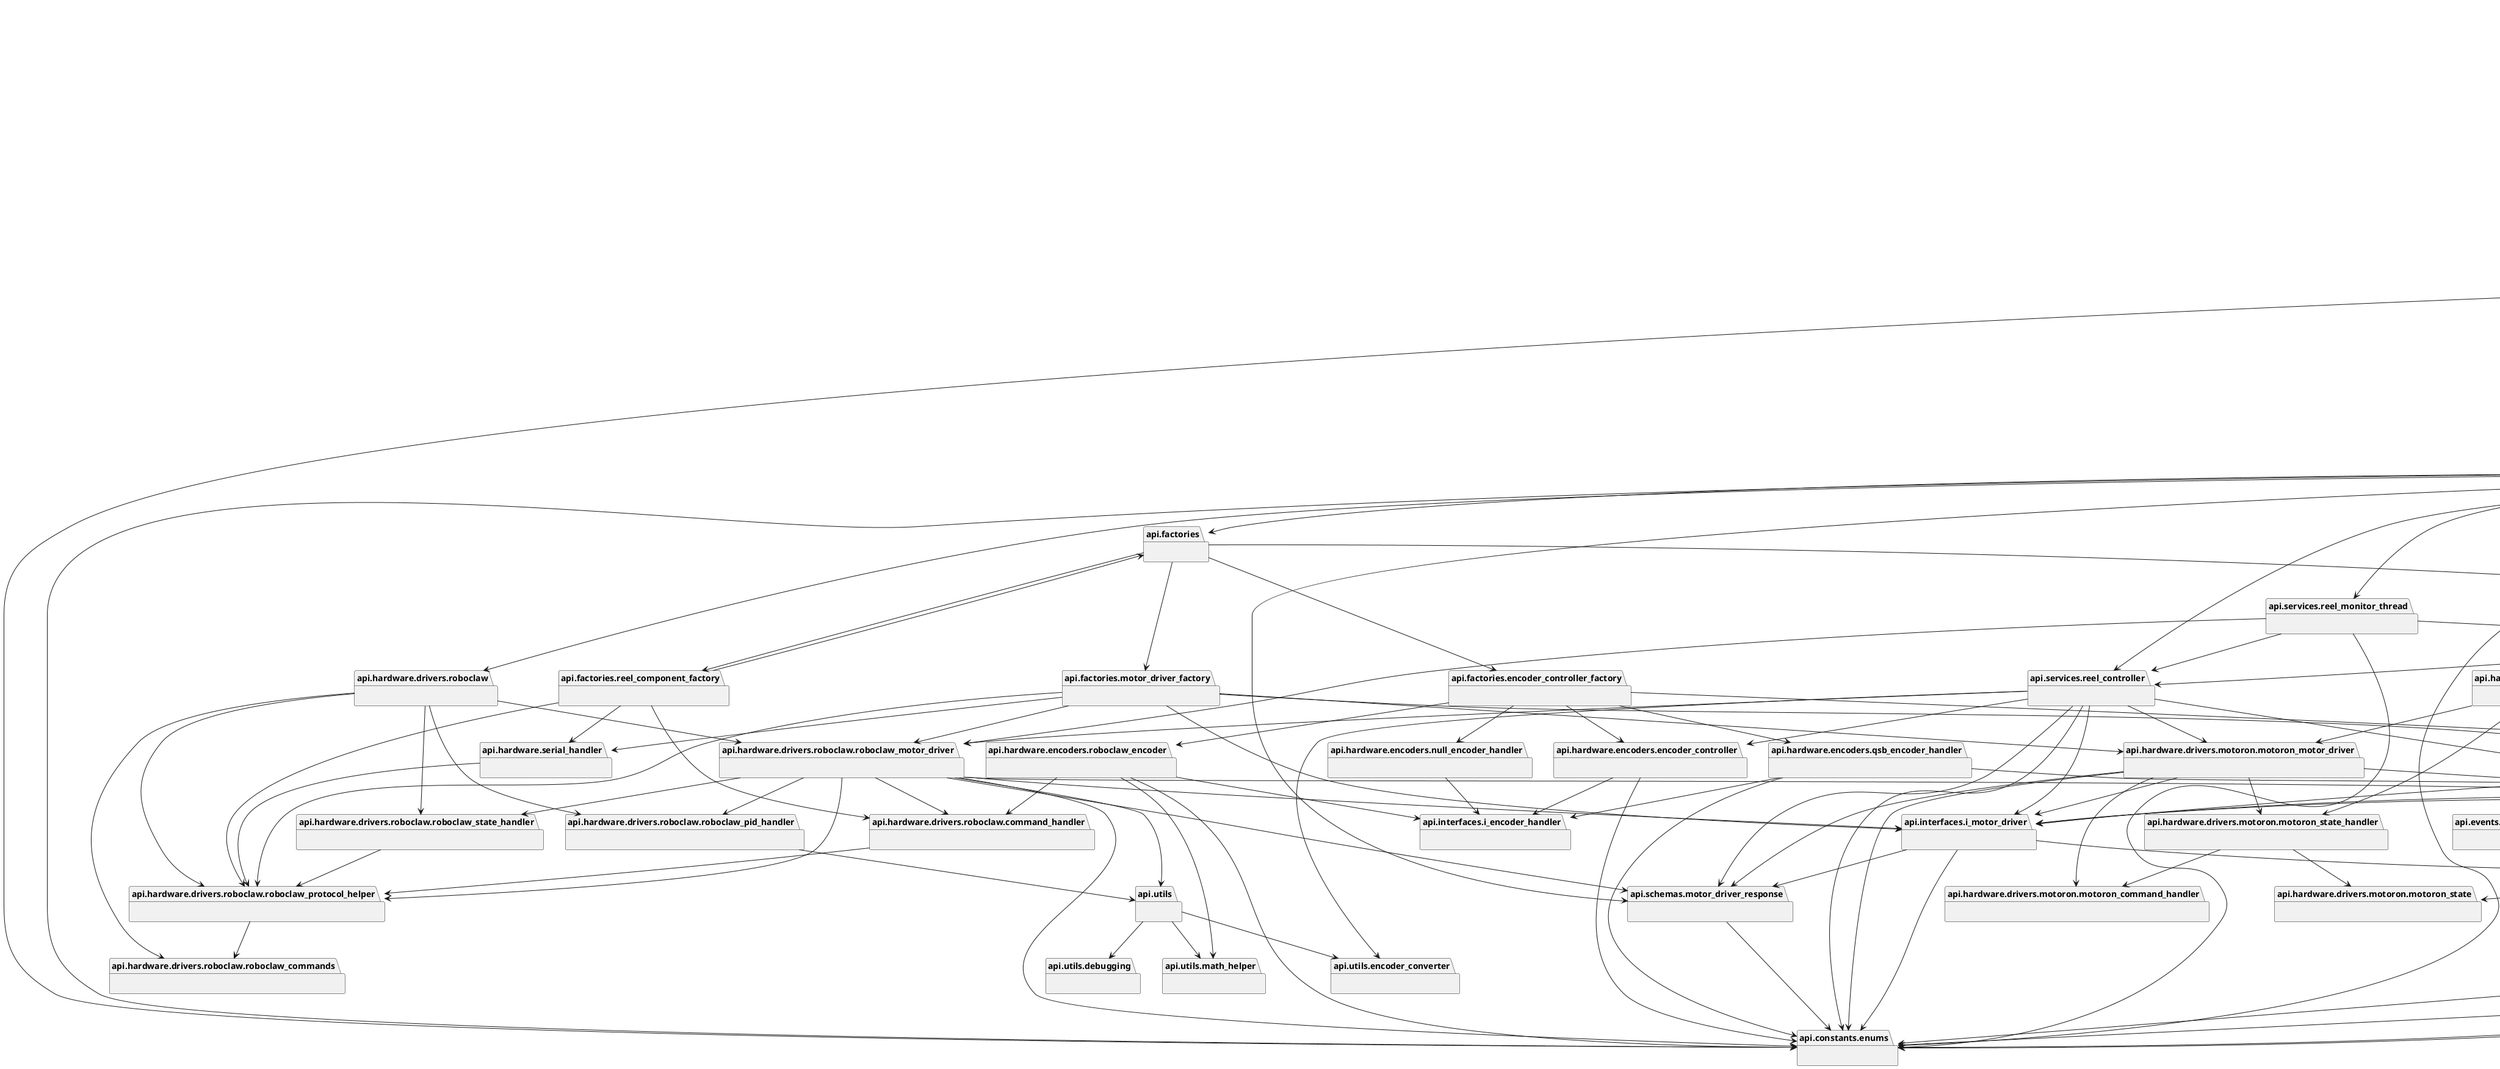 @startuml packages_ReelAPI
set namespaceSeparator none
package "api" as api {
}
package "api.config" as api.config {
}
package "api.config.config_setup_handler" as api.config.config_setup_handler {
}
package "api.config.json_config_handler" as api.config.json_config_handler {
}
package "api.config.yaml_config_handler" as api.config.yaml_config_handler {
}
package "api.constants" as api.constants {
}
package "api.constants.constants" as api.constants.constants {
}
package "api.constants.enums" as api.constants.enums {
}
package "api.events" as api.events {
}
package "api.events.event" as api.events.event {
}
package "api.events.event_channel" as api.events.event_channel {
}
package "api.exceptions" as api.exceptions {
}
package "api.exceptions.config_exceptions" as api.exceptions.config_exceptions {
}
package "api.exceptions.http" as api.exceptions.http {
}
package "api.factories" as api.factories {
}
package "api.factories.config_factory" as api.factories.config_factory {
}
package "api.factories.encoder_controller_factory" as api.factories.encoder_controller_factory {
}
package "api.factories.gpio_handler_factory" as api.factories.gpio_handler_factory {
}
package "api.factories.motor_driver_factory" as api.factories.motor_driver_factory {
}
package "api.factories.reel_component_factory" as api.factories.reel_component_factory {
}
package "api.hardware" as api.hardware {
}
package "api.hardware.drivers" as api.hardware.drivers {
}
package "api.hardware.drivers.motoron" as api.hardware.drivers.motoron {
}
package "api.hardware.drivers.motoron.motoron_command_handler" as api.hardware.drivers.motoron.motoron_command_handler {
}
package "api.hardware.drivers.motoron.motoron_motor_driver" as api.hardware.drivers.motoron.motoron_motor_driver {
}
package "api.hardware.drivers.motoron.motoron_state" as api.hardware.drivers.motoron.motoron_state {
}
package "api.hardware.drivers.motoron.motoron_state_handler" as api.hardware.drivers.motoron.motoron_state_handler {
}
package "api.hardware.drivers.roboclaw" as api.hardware.drivers.roboclaw {
}
package "api.hardware.drivers.roboclaw.command_handler" as api.hardware.drivers.roboclaw.command_handler {
}
package "api.hardware.drivers.roboclaw.roboclaw_commands" as api.hardware.drivers.roboclaw.roboclaw_commands {
}
package "api.hardware.drivers.roboclaw.roboclaw_motor_driver" as api.hardware.drivers.roboclaw.roboclaw_motor_driver {
}
package "api.hardware.drivers.roboclaw.roboclaw_pid_handler" as api.hardware.drivers.roboclaw.roboclaw_pid_handler {
}
package "api.hardware.drivers.roboclaw.roboclaw_protocol_helper" as api.hardware.drivers.roboclaw.roboclaw_protocol_helper {
}
package "api.hardware.drivers.roboclaw.roboclaw_state_handler" as api.hardware.drivers.roboclaw.roboclaw_state_handler {
}
package "api.hardware.encoders" as api.hardware.encoders {
}
package "api.hardware.encoders.encoder_controller" as api.hardware.encoders.encoder_controller {
}
package "api.hardware.encoders.null_encoder_handler" as api.hardware.encoders.null_encoder_handler {
}
package "api.hardware.encoders.qsb_encoder_handler" as api.hardware.encoders.qsb_encoder_handler {
}
package "api.hardware.encoders.roboclaw_encoder" as api.hardware.encoders.roboclaw_encoder {
}
package "api.hardware.gpio" as api.hardware.gpio {
}
package "api.hardware.gpio.control_box_gpio_handler" as api.hardware.gpio.control_box_gpio_handler {
}
package "api.hardware.gpio.control_pendant_gpio_handler" as api.hardware.gpio.control_pendant_gpio_handler {
}
package "api.hardware.gpio.null_gpio_handler" as api.hardware.gpio.null_gpio_handler {
}
package "api.hardware.serial_handler" as api.hardware.serial_handler {
}
package "api.interfaces" as api.interfaces {
}
package "api.interfaces.i_encoder_handler" as api.interfaces.i_encoder_handler {
}
package "api.interfaces.i_gpio_handler" as api.interfaces.i_gpio_handler {
}
package "api.interfaces.i_motor_driver" as api.interfaces.i_motor_driver {
}
package "api.main" as api.main {
}
package "api.main.app" as api.main.app {
}
package "api.main.app_settings" as api.main.app_settings {
}
package "api.main.auth" as api.main.auth {
}
package "api.main.core_settings" as api.main.core_settings {
}
package "api.main.database" as api.main.database {
}
package "api.main.security" as api.main.security {
}
package "api.main.validators" as api.main.validators {
}
package "api.models" as api.models {
}
package "api.models.mixins" as api.models.mixins {
}
package "api.models.user" as api.models.user {
}
package "api.repository" as api.repository {
}
package "api.repository.user" as api.repository.user {
}
package "api.routes" as api.routes {
}
package "api.routes.motor_endpoints" as api.routes.motor_endpoints {
}
package "api.routes.v1" as api.routes.v1 {
}
package "api.routes.v1.auth" as api.routes.v1.auth {
}
package "api.routes.v1.health" as api.routes.v1.health {
}
package "api.routes.v1.motor_reel_routes" as api.routes.v1.motor_reel_routes {
}
package "api.routes.v2" as api.routes.v2 {
}
package "api.routes.v2.health" as api.routes.v2.health {
}
package "api.run_tests" as api.run_tests {
}
package "api.schemas" as api.schemas {
}
package "api.schemas.cable_reel_save_data" as api.schemas.cable_reel_save_data {
}
package "api.schemas.configs" as api.schemas.configs {
}
package "api.schemas.health" as api.schemas.health {
}
package "api.schemas.manifest" as api.schemas.manifest {
}
package "api.schemas.motor_driver_response" as api.schemas.motor_driver_response {
}
package "api.schemas.security" as api.schemas.security {
}
package "api.schemas.v1" as api.schemas.v1 {
}
package "api.schemas.v1.heartbeat_schemas" as api.schemas.v1.heartbeat_schemas {
}
package "api.schemas.v1.motor_reel_schemas" as api.schemas.v1.motor_reel_schemas {
}
package "api.schemas.v1.shared_schemas" as api.schemas.v1.shared_schemas {
}
package "api.schemas.v1.user" as api.schemas.v1.user {
}
package "api.schemas.v2" as api.schemas.v2 {
}
package "api.services" as api.services {
}
package "api.services.reel_controller" as api.services.reel_controller {
}
package "api.services.reel_manager" as api.services.reel_manager {
}
package "api.services.reel_manager_wrapper" as api.services.reel_manager_wrapper {
}
package "api.services.reel_monitor_thread" as api.services.reel_monitor_thread {
}
package "api.utils" as api.utils {
}
package "api.utils.debugging" as api.utils.debugging {
}
package "api.utils.encoder_converter" as api.utils.encoder_converter {
}
package "api.utils.math_helper" as api.utils.math_helper {
}
package "api.utils.random_name_generator" as api.utils.random_name_generator {
}
package "api.utils.system_info" as api.utils.system_info {
}
api.config --> api.config.config_setup_handler
api.config --> api.config.json_config_handler
api.config --> api.config.yaml_config_handler
api.config.config_setup_handler --> api.config.json_config_handler
api.config.config_setup_handler --> api.config.yaml_config_handler
api.config.config_setup_handler --> api.constants.constants
api.config.json_config_handler --> api.constants.constants
api.config.json_config_handler --> api.schemas.cable_reel_save_data
api.config.yaml_config_handler --> api.constants.constants
api.config.yaml_config_handler --> api.schemas.cable_reel_save_data
api.constants --> api.constants.constants
api.constants --> api.constants.enums
api.events --> api.events.event
api.events --> api.events.event_channel
api.exceptions --> api.exceptions.config_exceptions
api.exceptions --> api.exceptions.http
api.factories --> api.factories.encoder_controller_factory
api.factories --> api.factories.gpio_handler_factory
api.factories --> api.factories.motor_driver_factory
api.factories --> api.factories.reel_component_factory
api.factories.config_factory --> api.schemas.configs
api.factories.encoder_controller_factory --> api.hardware.encoders.encoder_controller
api.factories.encoder_controller_factory --> api.hardware.encoders.null_encoder_handler
api.factories.encoder_controller_factory --> api.hardware.encoders.qsb_encoder_handler
api.factories.encoder_controller_factory --> api.hardware.encoders.roboclaw_encoder
api.factories.encoder_controller_factory --> api.schemas.configs
api.factories.gpio_handler_factory --> api.hardware.gpio
api.factories.gpio_handler_factory --> api.interfaces
api.factories.gpio_handler_factory --> api.schemas.configs
api.factories.gpio_handler_factory --> api.services.reel_controller
api.factories.motor_driver_factory --> api.hardware.drivers.motoron.motoron_motor_driver
api.factories.motor_driver_factory --> api.hardware.drivers.roboclaw.roboclaw_motor_driver
api.factories.motor_driver_factory --> api.hardware.drivers.roboclaw.roboclaw_protocol_helper
api.factories.motor_driver_factory --> api.hardware.serial_handler
api.factories.motor_driver_factory --> api.interfaces.i_motor_driver
api.factories.motor_driver_factory --> api.schemas.configs
api.factories.reel_component_factory --> api.factories
api.factories.reel_component_factory --> api.hardware.drivers.roboclaw.command_handler
api.factories.reel_component_factory --> api.hardware.drivers.roboclaw.roboclaw_protocol_helper
api.factories.reel_component_factory --> api.hardware.serial_handler
api.hardware.drivers.motoron --> api.hardware.drivers.motoron.motoron_motor_driver
api.hardware.drivers.motoron --> api.hardware.drivers.motoron.motoron_state
api.hardware.drivers.motoron --> api.hardware.drivers.motoron.motoron_state_handler
api.hardware.drivers.motoron.motoron_motor_driver --> api.constants.enums
api.hardware.drivers.motoron.motoron_motor_driver --> api.hardware.drivers.motoron.motoron_command_handler
api.hardware.drivers.motoron.motoron_motor_driver --> api.hardware.drivers.motoron.motoron_state_handler
api.hardware.drivers.motoron.motoron_motor_driver --> api.interfaces.i_motor_driver
api.hardware.drivers.motoron.motoron_motor_driver --> api.schemas.configs
api.hardware.drivers.motoron.motoron_motor_driver --> api.schemas.motor_driver_response
api.hardware.drivers.motoron.motoron_state_handler --> api.hardware.drivers.motoron.motoron_command_handler
api.hardware.drivers.motoron.motoron_state_handler --> api.hardware.drivers.motoron.motoron_state
api.hardware.drivers.roboclaw --> api.hardware.drivers.roboclaw.roboclaw_commands
api.hardware.drivers.roboclaw --> api.hardware.drivers.roboclaw.roboclaw_motor_driver
api.hardware.drivers.roboclaw --> api.hardware.drivers.roboclaw.roboclaw_pid_handler
api.hardware.drivers.roboclaw --> api.hardware.drivers.roboclaw.roboclaw_protocol_helper
api.hardware.drivers.roboclaw --> api.hardware.drivers.roboclaw.roboclaw_state_handler
api.hardware.drivers.roboclaw.command_handler --> api.hardware.drivers.roboclaw.roboclaw_protocol_helper
api.hardware.drivers.roboclaw.roboclaw_motor_driver --> api.constants.enums
api.hardware.drivers.roboclaw.roboclaw_motor_driver --> api.hardware.drivers.roboclaw.command_handler
api.hardware.drivers.roboclaw.roboclaw_motor_driver --> api.hardware.drivers.roboclaw.roboclaw_pid_handler
api.hardware.drivers.roboclaw.roboclaw_motor_driver --> api.hardware.drivers.roboclaw.roboclaw_protocol_helper
api.hardware.drivers.roboclaw.roboclaw_motor_driver --> api.hardware.drivers.roboclaw.roboclaw_state_handler
api.hardware.drivers.roboclaw.roboclaw_motor_driver --> api.interfaces.i_motor_driver
api.hardware.drivers.roboclaw.roboclaw_motor_driver --> api.schemas.configs
api.hardware.drivers.roboclaw.roboclaw_motor_driver --> api.schemas.motor_driver_response
api.hardware.drivers.roboclaw.roboclaw_motor_driver --> api.utils
api.hardware.drivers.roboclaw.roboclaw_pid_handler --> api.utils
api.hardware.drivers.roboclaw.roboclaw_protocol_helper --> api.hardware.drivers.roboclaw.roboclaw_commands
api.hardware.drivers.roboclaw.roboclaw_state_handler --> api.hardware.drivers.roboclaw.roboclaw_protocol_helper
api.hardware.encoders.encoder_controller --> api.constants.enums
api.hardware.encoders.encoder_controller --> api.interfaces.i_encoder_handler
api.hardware.encoders.null_encoder_handler --> api.interfaces.i_encoder_handler
api.hardware.encoders.qsb_encoder_handler --> api.constants.enums
api.hardware.encoders.qsb_encoder_handler --> api.interfaces.i_encoder_handler
api.hardware.encoders.qsb_encoder_handler --> api.schemas.configs
api.hardware.encoders.roboclaw_encoder --> api.constants.enums
api.hardware.encoders.roboclaw_encoder --> api.hardware.drivers.roboclaw.command_handler
api.hardware.encoders.roboclaw_encoder --> api.interfaces.i_encoder_handler
api.hardware.encoders.roboclaw_encoder --> api.utils.math_helper
api.hardware.gpio --> api.hardware.gpio.control_box_gpio_handler
api.hardware.gpio --> api.hardware.gpio.control_pendant_gpio_handler
api.hardware.gpio --> api.hardware.gpio.null_gpio_handler
api.hardware.gpio.control_box_gpio_handler --> api.constants.enums
api.hardware.gpio.control_box_gpio_handler --> api.interfaces.i_gpio_handler
api.hardware.gpio.control_box_gpio_handler --> api.interfaces.i_motor_driver
api.hardware.gpio.control_box_gpio_handler --> api.schemas.configs
api.hardware.gpio.control_pendant_gpio_handler --> api.constants.enums
api.hardware.gpio.control_pendant_gpio_handler --> api.interfaces.i_gpio_handler
api.hardware.gpio.control_pendant_gpio_handler --> api.interfaces.i_motor_driver
api.hardware.gpio.control_pendant_gpio_handler --> api.schemas.configs
api.hardware.gpio.null_gpio_handler --> api.interfaces.i_gpio_handler
api.hardware.serial_handler --> api.hardware.drivers.roboclaw.roboclaw_protocol_helper
api.interfaces --> api.interfaces.i_gpio_handler
api.interfaces --> api.interfaces.i_motor_driver
api.interfaces.i_gpio_handler --> api.schemas.configs
api.interfaces.i_motor_driver --> api.constants.enums
api.interfaces.i_motor_driver --> api.schemas.configs
api.interfaces.i_motor_driver --> api.schemas.motor_driver_response
api.main.app --> api.config
api.main.app --> api.exceptions
api.main.app --> api.factories.config_factory
api.main.app --> api.main.app_settings
api.main.app --> api.main.core_settings
api.main.app --> api.routes
api.main.app --> api.routes.motor_endpoints
api.main.app --> api.services
api.main.app --> api.services.reel_manager_wrapper
api.main.app_settings --> api.config.config_setup_handler
api.main.app_settings --> api.schemas.configs
api.main.app_settings --> api.schemas.manifest
api.main.auth --> api.exceptions.http
api.main.auth --> api.main.database
api.main.auth --> api.main.security
api.main.auth --> api.models.user
api.main.auth --> api.repository.user
api.main.core_settings --> api.constants.constants
api.main.database --> api.constants.constants
api.main.database --> api.main.core_settings
api.main.security --> api.main.core_settings
api.main.validators --> api.main.core_settings
api.models.user --> api.main.database
api.models.user --> api.models.mixins
api.repository.user --> api.main.security
api.repository.user --> api.models.user
api.repository.user --> api.schemas.v1.user
api.routes --> api.main.core_settings
api.routes --> api.routes.v1
api.routes.v1 --> api.routes.v1.auth
api.routes.v1 --> api.routes.v1.health
api.routes.v1 --> api.routes.v1.motor_reel_routes
api.routes.v1.auth --> api.main.auth
api.routes.v1.auth --> api.main.database
api.routes.v1.auth --> api.main.security
api.routes.v1.auth --> api.repository.user
api.routes.v1.auth --> api.schemas.v1.user
api.routes.v1.health --> api.main.core_settings
api.routes.v1.health --> api.main.database
api.routes.v1.health --> api.schemas.health
api.routes.v1.health --> api.utils.system_info
api.routes.v1.motor_reel_routes --> api.constants.enums
api.routes.v1.motor_reel_routes --> api.main.auth
api.routes.v1.motor_reel_routes --> api.main.database
api.routes.v1.motor_reel_routes --> api.models.user
api.routes.v1.motor_reel_routes --> api.schemas.v1.heartbeat_schemas
api.routes.v1.motor_reel_routes --> api.schemas.v1.motor_reel_schemas
api.routes.v1.motor_reel_routes --> api.services
api.routes.v1.motor_reel_routes --> api.services.reel_manager
api.routes.v2 --> api.routes.v2.health
api.run_tests --> api.constants.constants
api.schemas --> api.schemas.configs
api.schemas --> api.schemas.security
api.schemas.configs --> api.config.yaml_config_handler
api.schemas.configs --> api.constants
api.schemas.configs --> api.schemas.v1.shared_schemas
api.schemas.manifest --> api.config.json_config_handler
api.schemas.motor_driver_response --> api.constants.enums
api.schemas.v1.heartbeat_schemas --> api.schemas.v1.shared_schemas
api.schemas.v1.motor_reel_schemas --> api.constants.enums
api.schemas.v1.motor_reel_schemas --> api.schemas.v1.heartbeat_schemas
api.schemas.v1.motor_reel_schemas --> api.schemas.v1.shared_schemas
api.schemas.v1.shared_schemas --> api.constants.enums
api.schemas.v1.user --> api.main.validators
api.services --> api.services.reel_manager_wrapper
api.services.reel_controller --> api.constants.enums
api.services.reel_controller --> api.events
api.services.reel_controller --> api.hardware.drivers.motoron.motoron_motor_driver
api.services.reel_controller --> api.hardware.drivers.roboclaw.roboclaw_motor_driver
api.services.reel_controller --> api.hardware.encoders.encoder_controller
api.services.reel_controller --> api.interfaces.i_motor_driver
api.services.reel_controller --> api.schemas.motor_driver_response
api.services.reel_controller --> api.utils.encoder_converter
api.services.reel_manager --> api.config
api.services.reel_manager --> api.config.yaml_config_handler
api.services.reel_manager --> api.constants.enums
api.services.reel_manager --> api.factories
api.services.reel_manager --> api.hardware.drivers.motoron
api.services.reel_manager --> api.hardware.drivers.roboclaw
api.services.reel_manager --> api.schemas.cable_reel_save_data
api.services.reel_manager --> api.schemas.configs
api.services.reel_manager --> api.schemas.manifest
api.services.reel_manager --> api.schemas.motor_driver_response
api.services.reel_manager --> api.schemas.v1.heartbeat_schemas
api.services.reel_manager --> api.schemas.v1.motor_reel_schemas
api.services.reel_manager --> api.services.reel_controller
api.services.reel_manager --> api.services.reel_monitor_thread
api.services.reel_manager --> api.utils.random_name_generator
api.services.reel_manager_wrapper --> api.factories.config_factory
api.services.reel_manager_wrapper --> api.main.app_settings
api.services.reel_manager_wrapper --> api.main.core_settings
api.services.reel_manager_wrapper --> api.schemas.configs
api.services.reel_manager_wrapper --> api.schemas.manifest
api.services.reel_manager_wrapper --> api.services.reel_manager
api.services.reel_monitor_thread --> api.constants.enums
api.services.reel_monitor_thread --> api.hardware.drivers.roboclaw.roboclaw_motor_driver
api.services.reel_monitor_thread --> api.schemas.configs
api.services.reel_monitor_thread --> api.services.reel_controller
api.utils --> api.utils.debugging
api.utils --> api.utils.encoder_converter
api.utils --> api.utils.math_helper
@enduml
